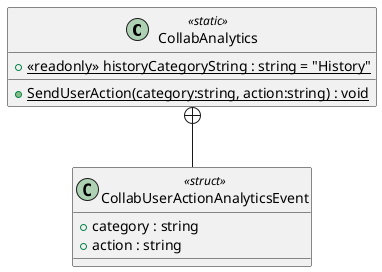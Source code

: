 @startuml
class CollabAnalytics <<static>> {
    + {static} SendUserAction(category:string, action:string) : void
    + {static} <<readonly>> historyCategoryString : string = "History"
}
class CollabUserActionAnalyticsEvent <<struct>> {
    + category : string
    + action : string
}
CollabAnalytics +-- CollabUserActionAnalyticsEvent
@enduml
